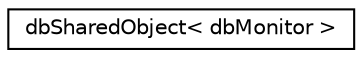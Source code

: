 digraph "Graphical Class Hierarchy"
{
 // INTERACTIVE_SVG=YES
 // LATEX_PDF_SIZE
  edge [fontname="Helvetica",fontsize="10",labelfontname="Helvetica",labelfontsize="10"];
  node [fontname="Helvetica",fontsize="10",shape=record];
  rankdir="LR";
  Node0 [label="dbSharedObject\< dbMonitor \>",height=0.2,width=0.4,color="black", fillcolor="white", style="filled",URL="$classdbSharedObject.html",tooltip=" "];
}
